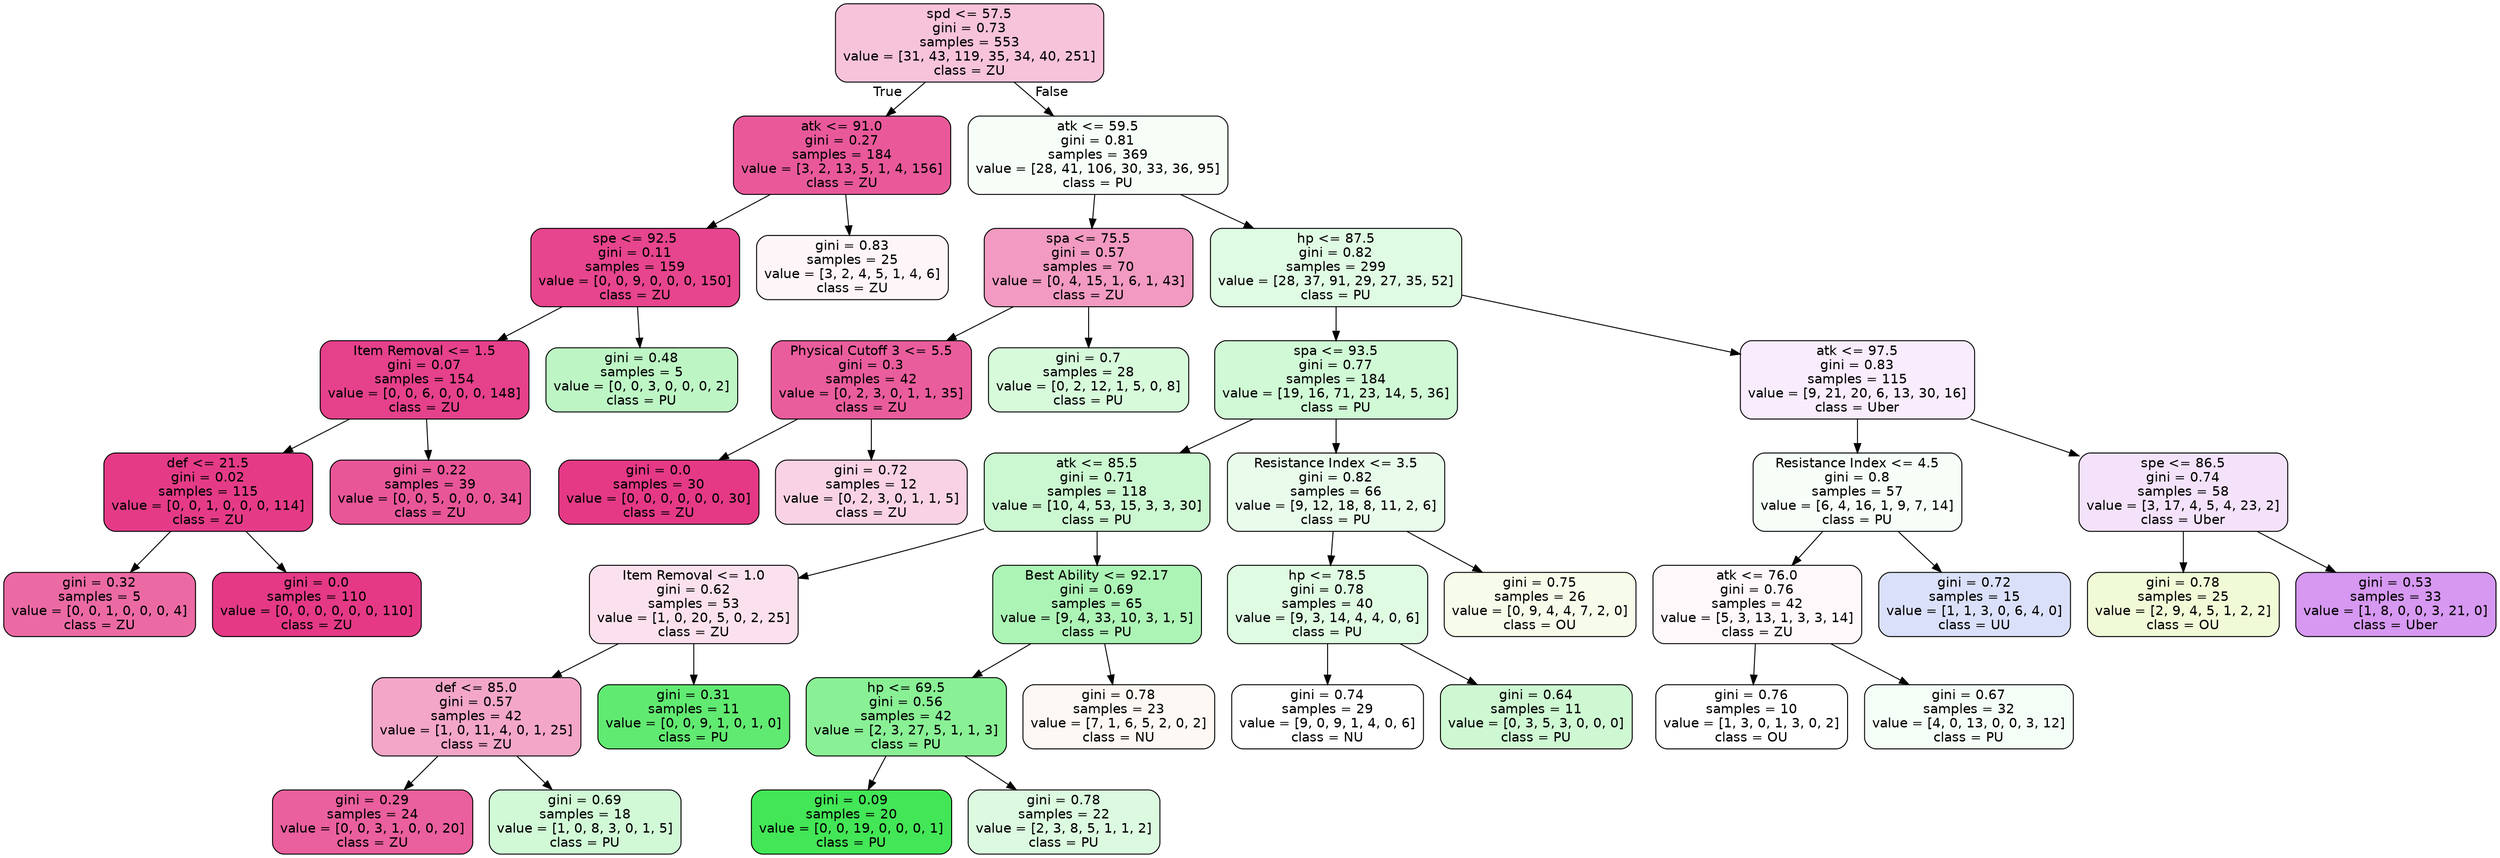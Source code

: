 digraph Tree {
node [shape=box, style="filled, rounded", color="black", fontname=helvetica] ;
edge [fontname=helvetica] ;
0 [label="spd <= 57.5\ngini = 0.73\nsamples = 553\nvalue = [31, 43, 119, 35, 34, 40, 251]\nclass = ZU", fillcolor="#f7c3da"] ;
1 [label="atk <= 91.0\ngini = 0.27\nsamples = 184\nvalue = [3, 2, 13, 5, 1, 4, 156]\nclass = ZU", fillcolor="#e9599a"] ;
0 -> 1 [labeldistance=2.5, labelangle=45, headlabel="True"] ;
2 [label="spe <= 92.5\ngini = 0.11\nsamples = 159\nvalue = [0, 0, 9, 0, 0, 0, 150]\nclass = ZU", fillcolor="#e7458d"] ;
1 -> 2 ;
3 [label="Item Removal <= 1.5\ngini = 0.07\nsamples = 154\nvalue = [0, 0, 6, 0, 0, 0, 148]\nclass = ZU", fillcolor="#e6418b"] ;
2 -> 3 ;
4 [label="def <= 21.5\ngini = 0.02\nsamples = 115\nvalue = [0, 0, 1, 0, 0, 0, 114]\nclass = ZU", fillcolor="#e53b87"] ;
3 -> 4 ;
5 [label="gini = 0.32\nsamples = 5\nvalue = [0, 0, 1, 0, 0, 0, 4]\nclass = ZU", fillcolor="#ec6aa4"] ;
4 -> 5 ;
6 [label="gini = 0.0\nsamples = 110\nvalue = [0, 0, 0, 0, 0, 0, 110]\nclass = ZU", fillcolor="#e53986"] ;
4 -> 6 ;
7 [label="gini = 0.22\nsamples = 39\nvalue = [0, 0, 5, 0, 0, 0, 34]\nclass = ZU", fillcolor="#e95698"] ;
3 -> 7 ;
8 [label="gini = 0.48\nsamples = 5\nvalue = [0, 0, 3, 0, 0, 0, 2]\nclass = PU", fillcolor="#bdf6c4"] ;
2 -> 8 ;
9 [label="gini = 0.83\nsamples = 25\nvalue = [3, 2, 4, 5, 1, 4, 6]\nclass = ZU", fillcolor="#fef5f9"] ;
1 -> 9 ;
10 [label="atk <= 59.5\ngini = 0.81\nsamples = 369\nvalue = [28, 41, 106, 30, 33, 36, 95]\nclass = PU", fillcolor="#f7fef8"] ;
0 -> 10 [labeldistance=2.5, labelangle=-45, headlabel="False"] ;
11 [label="spa <= 75.5\ngini = 0.57\nsamples = 70\nvalue = [0, 4, 15, 1, 6, 1, 43]\nclass = ZU", fillcolor="#f29ac1"] ;
10 -> 11 ;
12 [label="Physical Cutoff 3 <= 5.5\ngini = 0.3\nsamples = 42\nvalue = [0, 2, 3, 0, 1, 1, 35]\nclass = ZU", fillcolor="#ea5d9c"] ;
11 -> 12 ;
13 [label="gini = 0.0\nsamples = 30\nvalue = [0, 0, 0, 0, 0, 0, 30]\nclass = ZU", fillcolor="#e53986"] ;
12 -> 13 ;
14 [label="gini = 0.72\nsamples = 12\nvalue = [0, 2, 3, 0, 1, 1, 5]\nclass = ZU", fillcolor="#f9d3e4"] ;
12 -> 14 ;
15 [label="gini = 0.7\nsamples = 28\nvalue = [0, 2, 12, 1, 5, 0, 8]\nclass = PU", fillcolor="#d7fadb"] ;
11 -> 15 ;
16 [label="hp <= 87.5\ngini = 0.82\nsamples = 299\nvalue = [28, 37, 91, 29, 27, 35, 52]\nclass = PU", fillcolor="#e0fbe3"] ;
10 -> 16 ;
17 [label="spa <= 93.5\ngini = 0.77\nsamples = 184\nvalue = [19, 16, 71, 23, 14, 5, 36]\nclass = PU", fillcolor="#d0f9d5"] ;
16 -> 17 ;
18 [label="atk <= 85.5\ngini = 0.71\nsamples = 118\nvalue = [10, 4, 53, 15, 3, 3, 30]\nclass = PU", fillcolor="#cbf8d0"] ;
17 -> 18 ;
19 [label="Item Removal <= 1.0\ngini = 0.62\nsamples = 53\nvalue = [1, 0, 20, 5, 0, 2, 25]\nclass = ZU", fillcolor="#fbe1ed"] ;
18 -> 19 ;
20 [label="def <= 85.0\ngini = 0.57\nsamples = 42\nvalue = [1, 0, 11, 4, 0, 1, 25]\nclass = ZU", fillcolor="#f3a6c8"] ;
19 -> 20 ;
21 [label="gini = 0.29\nsamples = 24\nvalue = [0, 0, 3, 1, 0, 0, 20]\nclass = ZU", fillcolor="#ea5f9d"] ;
20 -> 21 ;
22 [label="gini = 0.69\nsamples = 18\nvalue = [1, 0, 8, 3, 0, 1, 5]\nclass = PU", fillcolor="#d1f9d6"] ;
20 -> 22 ;
23 [label="gini = 0.31\nsamples = 11\nvalue = [0, 0, 9, 1, 0, 1, 0]\nclass = PU", fillcolor="#61ea71"] ;
19 -> 23 ;
24 [label="Best Ability <= 92.17\ngini = 0.69\nsamples = 65\nvalue = [9, 4, 33, 10, 3, 1, 5]\nclass = PU", fillcolor="#acf4b5"] ;
18 -> 24 ;
25 [label="hp <= 69.5\ngini = 0.56\nsamples = 42\nvalue = [2, 3, 27, 5, 1, 1, 3]\nclass = PU", fillcolor="#89f095"] ;
24 -> 25 ;
26 [label="gini = 0.09\nsamples = 20\nvalue = [0, 0, 19, 0, 0, 0, 1]\nclass = PU", fillcolor="#43e656"] ;
25 -> 26 ;
27 [label="gini = 0.78\nsamples = 22\nvalue = [2, 3, 8, 5, 1, 1, 2]\nclass = PU", fillcolor="#dcfae0"] ;
25 -> 27 ;
28 [label="gini = 0.78\nsamples = 23\nvalue = [7, 1, 6, 5, 2, 0, 2]\nclass = NU", fillcolor="#fdf8f3"] ;
24 -> 28 ;
29 [label="Resistance Index <= 3.5\ngini = 0.82\nsamples = 66\nvalue = [9, 12, 18, 8, 11, 2, 6]\nclass = PU", fillcolor="#e9fceb"] ;
17 -> 29 ;
30 [label="hp <= 78.5\ngini = 0.78\nsamples = 40\nvalue = [9, 3, 14, 4, 4, 0, 6]\nclass = PU", fillcolor="#dffbe2"] ;
29 -> 30 ;
31 [label="gini = 0.74\nsamples = 29\nvalue = [9, 0, 9, 1, 4, 0, 6]\nclass = NU", fillcolor="#ffffff"] ;
30 -> 31 ;
32 [label="gini = 0.64\nsamples = 11\nvalue = [0, 3, 5, 3, 0, 0, 0]\nclass = PU", fillcolor="#cef8d2"] ;
30 -> 32 ;
33 [label="gini = 0.75\nsamples = 26\nvalue = [0, 9, 4, 4, 7, 2, 0]\nclass = OU", fillcolor="#f7fcea"] ;
29 -> 33 ;
34 [label="atk <= 97.5\ngini = 0.83\nsamples = 115\nvalue = [9, 21, 20, 6, 13, 30, 16]\nclass = Uber", fillcolor="#f8ecfd"] ;
16 -> 34 ;
35 [label="Resistance Index <= 4.5\ngini = 0.8\nsamples = 57\nvalue = [6, 4, 16, 1, 9, 7, 14]\nclass = PU", fillcolor="#f6fef7"] ;
34 -> 35 ;
36 [label="atk <= 76.0\ngini = 0.76\nsamples = 42\nvalue = [5, 3, 13, 1, 3, 3, 14]\nclass = ZU", fillcolor="#fef8fb"] ;
35 -> 36 ;
37 [label="gini = 0.76\nsamples = 10\nvalue = [1, 3, 0, 1, 3, 0, 2]\nclass = OU", fillcolor="#ffffff"] ;
36 -> 37 ;
38 [label="gini = 0.67\nsamples = 32\nvalue = [4, 0, 13, 0, 0, 3, 12]\nclass = PU", fillcolor="#f5fef6"] ;
36 -> 38 ;
39 [label="gini = 0.72\nsamples = 15\nvalue = [1, 1, 3, 0, 6, 4, 0]\nclass = UU", fillcolor="#dbe0fa"] ;
35 -> 39 ;
40 [label="spe <= 86.5\ngini = 0.74\nsamples = 58\nvalue = [3, 17, 4, 5, 4, 23, 2]\nclass = Uber", fillcolor="#f4e2fb"] ;
34 -> 40 ;
41 [label="gini = 0.78\nsamples = 25\nvalue = [2, 9, 4, 5, 1, 2, 2]\nclass = OU", fillcolor="#f1fad7"] ;
40 -> 41 ;
42 [label="gini = 0.53\nsamples = 33\nvalue = [1, 8, 0, 0, 3, 21, 0]\nclass = Uber", fillcolor="#d698f1"] ;
40 -> 42 ;
}